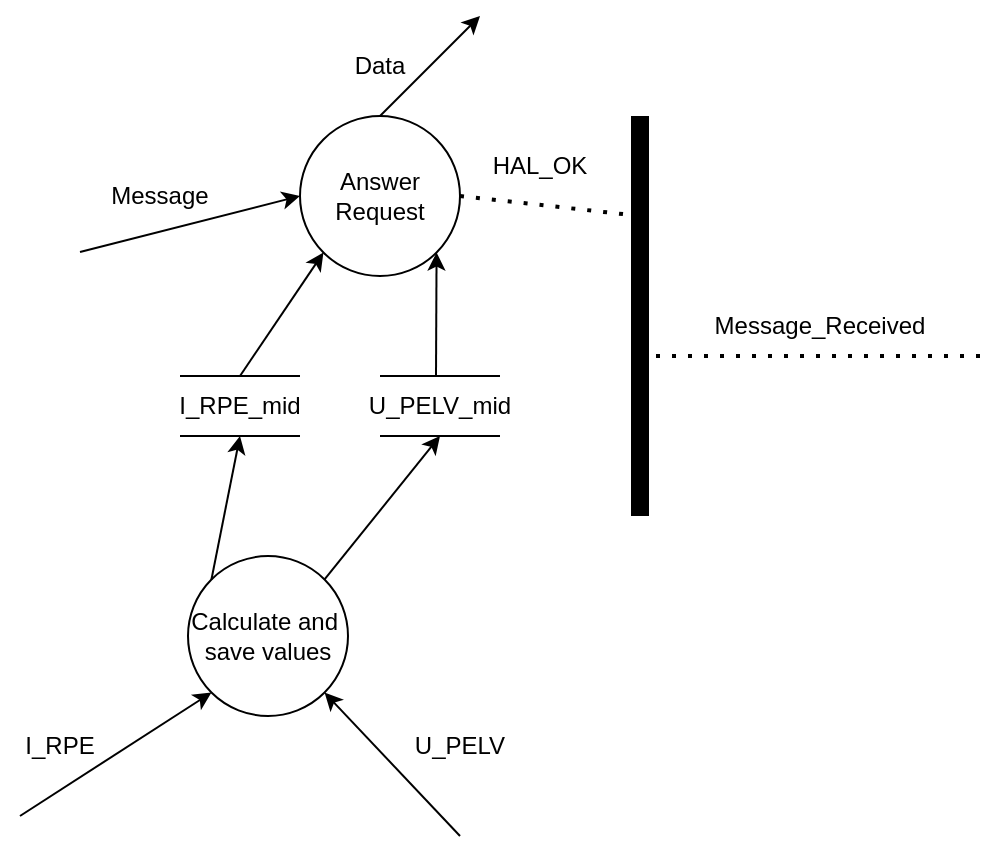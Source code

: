 <mxfile version="16.6.1" type="github">
  <diagram id="umXmDG9ux-P6XWiuZUQq" name="Page-1">
    <mxGraphModel dx="1172" dy="777" grid="1" gridSize="10" guides="1" tooltips="1" connect="1" arrows="1" fold="1" page="1" pageScale="1" pageWidth="827" pageHeight="1169" math="0" shadow="0">
      <root>
        <mxCell id="0" />
        <mxCell id="1" parent="0" />
        <mxCell id="OaSlajR6Oe9yQ2ChjFNS-1" value="Answer&lt;br&gt;Request" style="ellipse;whiteSpace=wrap;html=1;aspect=fixed;" vertex="1" parent="1">
          <mxGeometry x="390" y="160" width="80" height="80" as="geometry" />
        </mxCell>
        <mxCell id="OaSlajR6Oe9yQ2ChjFNS-2" value="" style="endArrow=none;html=1;rounded=0;strokeWidth=9;" edge="1" parent="1">
          <mxGeometry width="50" height="50" relative="1" as="geometry">
            <mxPoint x="560" y="360" as="sourcePoint" />
            <mxPoint x="560" y="160" as="targetPoint" />
          </mxGeometry>
        </mxCell>
        <mxCell id="OaSlajR6Oe9yQ2ChjFNS-5" value="" style="endArrow=none;dashed=1;html=1;dashPattern=1 3;strokeWidth=2;rounded=0;exitX=1;exitY=0.5;exitDx=0;exitDy=0;" edge="1" parent="1" source="OaSlajR6Oe9yQ2ChjFNS-1">
          <mxGeometry width="50" height="50" relative="1" as="geometry">
            <mxPoint x="270" y="420" as="sourcePoint" />
            <mxPoint x="560" y="210" as="targetPoint" />
          </mxGeometry>
        </mxCell>
        <mxCell id="OaSlajR6Oe9yQ2ChjFNS-6" value="HAL_OK" style="text;html=1;strokeColor=none;fillColor=none;align=center;verticalAlign=middle;whiteSpace=wrap;rounded=0;" vertex="1" parent="1">
          <mxGeometry x="480" y="170" width="60" height="30" as="geometry" />
        </mxCell>
        <mxCell id="OaSlajR6Oe9yQ2ChjFNS-7" value="" style="endArrow=none;dashed=1;html=1;dashPattern=1 3;strokeWidth=2;rounded=0;" edge="1" parent="1">
          <mxGeometry width="50" height="50" relative="1" as="geometry">
            <mxPoint x="730" y="280" as="sourcePoint" />
            <mxPoint x="560" y="280" as="targetPoint" />
          </mxGeometry>
        </mxCell>
        <mxCell id="OaSlajR6Oe9yQ2ChjFNS-8" value="Message_Received" style="text;html=1;strokeColor=none;fillColor=none;align=center;verticalAlign=middle;whiteSpace=wrap;rounded=0;" vertex="1" parent="1">
          <mxGeometry x="620" y="250" width="60" height="30" as="geometry" />
        </mxCell>
        <mxCell id="OaSlajR6Oe9yQ2ChjFNS-9" value="" style="endArrow=classic;html=1;rounded=0;strokeWidth=1;" edge="1" parent="1">
          <mxGeometry width="50" height="50" relative="1" as="geometry">
            <mxPoint x="430" y="160" as="sourcePoint" />
            <mxPoint x="480" y="110" as="targetPoint" />
          </mxGeometry>
        </mxCell>
        <mxCell id="OaSlajR6Oe9yQ2ChjFNS-10" value="Data" style="text;html=1;strokeColor=none;fillColor=none;align=center;verticalAlign=middle;whiteSpace=wrap;rounded=0;" vertex="1" parent="1">
          <mxGeometry x="400" y="120" width="60" height="30" as="geometry" />
        </mxCell>
        <mxCell id="OaSlajR6Oe9yQ2ChjFNS-11" value="I_RPE_mid" style="text;html=1;strokeColor=none;fillColor=none;align=center;verticalAlign=middle;whiteSpace=wrap;rounded=0;" vertex="1" parent="1">
          <mxGeometry x="330" y="290" width="60" height="30" as="geometry" />
        </mxCell>
        <mxCell id="OaSlajR6Oe9yQ2ChjFNS-12" value="U_PELV_mid" style="text;html=1;strokeColor=none;fillColor=none;align=center;verticalAlign=middle;whiteSpace=wrap;rounded=0;" vertex="1" parent="1">
          <mxGeometry x="430" y="290" width="60" height="30" as="geometry" />
        </mxCell>
        <mxCell id="OaSlajR6Oe9yQ2ChjFNS-13" value="" style="endArrow=none;html=1;rounded=0;strokeWidth=1;entryX=1;entryY=0;entryDx=0;entryDy=0;exitX=0;exitY=0;exitDx=0;exitDy=0;" edge="1" parent="1" source="OaSlajR6Oe9yQ2ChjFNS-11" target="OaSlajR6Oe9yQ2ChjFNS-11">
          <mxGeometry width="50" height="50" relative="1" as="geometry">
            <mxPoint x="270" y="440" as="sourcePoint" />
            <mxPoint x="320" y="390" as="targetPoint" />
          </mxGeometry>
        </mxCell>
        <mxCell id="OaSlajR6Oe9yQ2ChjFNS-14" value="" style="endArrow=none;html=1;rounded=0;strokeWidth=1;entryX=1;entryY=1;entryDx=0;entryDy=0;exitX=0;exitY=1;exitDx=0;exitDy=0;" edge="1" parent="1" source="OaSlajR6Oe9yQ2ChjFNS-11" target="OaSlajR6Oe9yQ2ChjFNS-11">
          <mxGeometry width="50" height="50" relative="1" as="geometry">
            <mxPoint x="270" y="440" as="sourcePoint" />
            <mxPoint x="320" y="390" as="targetPoint" />
          </mxGeometry>
        </mxCell>
        <mxCell id="OaSlajR6Oe9yQ2ChjFNS-15" value="" style="endArrow=none;html=1;rounded=0;strokeWidth=1;entryX=1;entryY=0;entryDx=0;entryDy=0;exitX=0;exitY=0;exitDx=0;exitDy=0;" edge="1" parent="1" source="OaSlajR6Oe9yQ2ChjFNS-12" target="OaSlajR6Oe9yQ2ChjFNS-12">
          <mxGeometry width="50" height="50" relative="1" as="geometry">
            <mxPoint x="270" y="440" as="sourcePoint" />
            <mxPoint x="320" y="390" as="targetPoint" />
          </mxGeometry>
        </mxCell>
        <mxCell id="OaSlajR6Oe9yQ2ChjFNS-16" value="" style="endArrow=none;html=1;rounded=0;strokeWidth=1;entryX=1;entryY=1;entryDx=0;entryDy=0;exitX=0;exitY=1;exitDx=0;exitDy=0;" edge="1" parent="1" source="OaSlajR6Oe9yQ2ChjFNS-12" target="OaSlajR6Oe9yQ2ChjFNS-12">
          <mxGeometry width="50" height="50" relative="1" as="geometry">
            <mxPoint x="270" y="440" as="sourcePoint" />
            <mxPoint x="320" y="390" as="targetPoint" />
          </mxGeometry>
        </mxCell>
        <mxCell id="OaSlajR6Oe9yQ2ChjFNS-17" value="Calculate and&amp;nbsp;&lt;br&gt;save values" style="ellipse;whiteSpace=wrap;html=1;aspect=fixed;" vertex="1" parent="1">
          <mxGeometry x="334" y="380" width="80" height="80" as="geometry" />
        </mxCell>
        <mxCell id="OaSlajR6Oe9yQ2ChjFNS-18" value="" style="endArrow=classic;html=1;rounded=0;strokeWidth=1;entryX=0;entryY=0.5;entryDx=0;entryDy=0;" edge="1" parent="1" target="OaSlajR6Oe9yQ2ChjFNS-1">
          <mxGeometry width="50" height="50" relative="1" as="geometry">
            <mxPoint x="280" y="228" as="sourcePoint" />
            <mxPoint x="320" y="390" as="targetPoint" />
          </mxGeometry>
        </mxCell>
        <mxCell id="OaSlajR6Oe9yQ2ChjFNS-19" value="Message" style="text;html=1;strokeColor=none;fillColor=none;align=center;verticalAlign=middle;whiteSpace=wrap;rounded=0;" vertex="1" parent="1">
          <mxGeometry x="290" y="185" width="60" height="30" as="geometry" />
        </mxCell>
        <mxCell id="OaSlajR6Oe9yQ2ChjFNS-20" value="" style="endArrow=classic;html=1;rounded=0;strokeWidth=1;entryX=0;entryY=1;entryDx=0;entryDy=0;" edge="1" parent="1" target="OaSlajR6Oe9yQ2ChjFNS-17">
          <mxGeometry width="50" height="50" relative="1" as="geometry">
            <mxPoint x="250" y="510" as="sourcePoint" />
            <mxPoint x="320" y="390" as="targetPoint" />
          </mxGeometry>
        </mxCell>
        <mxCell id="OaSlajR6Oe9yQ2ChjFNS-21" value="" style="endArrow=classic;html=1;rounded=0;strokeWidth=1;entryX=1;entryY=1;entryDx=0;entryDy=0;" edge="1" parent="1" target="OaSlajR6Oe9yQ2ChjFNS-17">
          <mxGeometry width="50" height="50" relative="1" as="geometry">
            <mxPoint x="470" y="520" as="sourcePoint" />
            <mxPoint x="320" y="390" as="targetPoint" />
          </mxGeometry>
        </mxCell>
        <mxCell id="OaSlajR6Oe9yQ2ChjFNS-22" value="I_RPE" style="text;html=1;strokeColor=none;fillColor=none;align=center;verticalAlign=middle;whiteSpace=wrap;rounded=0;" vertex="1" parent="1">
          <mxGeometry x="240" y="460" width="60" height="30" as="geometry" />
        </mxCell>
        <mxCell id="OaSlajR6Oe9yQ2ChjFNS-23" value="U_PELV" style="text;html=1;strokeColor=none;fillColor=none;align=center;verticalAlign=middle;whiteSpace=wrap;rounded=0;" vertex="1" parent="1">
          <mxGeometry x="440" y="460" width="60" height="30" as="geometry" />
        </mxCell>
        <mxCell id="OaSlajR6Oe9yQ2ChjFNS-25" value="" style="endArrow=classic;html=1;rounded=0;strokeWidth=1;exitX=0;exitY=0;exitDx=0;exitDy=0;" edge="1" parent="1" source="OaSlajR6Oe9yQ2ChjFNS-17">
          <mxGeometry width="50" height="50" relative="1" as="geometry">
            <mxPoint x="270" y="440" as="sourcePoint" />
            <mxPoint x="360" y="320" as="targetPoint" />
          </mxGeometry>
        </mxCell>
        <mxCell id="OaSlajR6Oe9yQ2ChjFNS-26" value="" style="endArrow=classic;html=1;rounded=0;strokeWidth=1;exitX=1;exitY=0;exitDx=0;exitDy=0;" edge="1" parent="1" source="OaSlajR6Oe9yQ2ChjFNS-17">
          <mxGeometry width="50" height="50" relative="1" as="geometry">
            <mxPoint x="270" y="440" as="sourcePoint" />
            <mxPoint x="460" y="320" as="targetPoint" />
          </mxGeometry>
        </mxCell>
        <mxCell id="OaSlajR6Oe9yQ2ChjFNS-27" value="" style="endArrow=classic;html=1;rounded=0;strokeWidth=1;entryX=0;entryY=1;entryDx=0;entryDy=0;" edge="1" parent="1" target="OaSlajR6Oe9yQ2ChjFNS-1">
          <mxGeometry width="50" height="50" relative="1" as="geometry">
            <mxPoint x="360" y="290" as="sourcePoint" />
            <mxPoint x="320" y="390" as="targetPoint" />
          </mxGeometry>
        </mxCell>
        <mxCell id="OaSlajR6Oe9yQ2ChjFNS-28" value="" style="endArrow=classic;html=1;rounded=0;strokeWidth=1;entryX=1;entryY=1;entryDx=0;entryDy=0;" edge="1" parent="1" target="OaSlajR6Oe9yQ2ChjFNS-1">
          <mxGeometry width="50" height="50" relative="1" as="geometry">
            <mxPoint x="458" y="290" as="sourcePoint" />
            <mxPoint x="320" y="390" as="targetPoint" />
          </mxGeometry>
        </mxCell>
      </root>
    </mxGraphModel>
  </diagram>
</mxfile>
